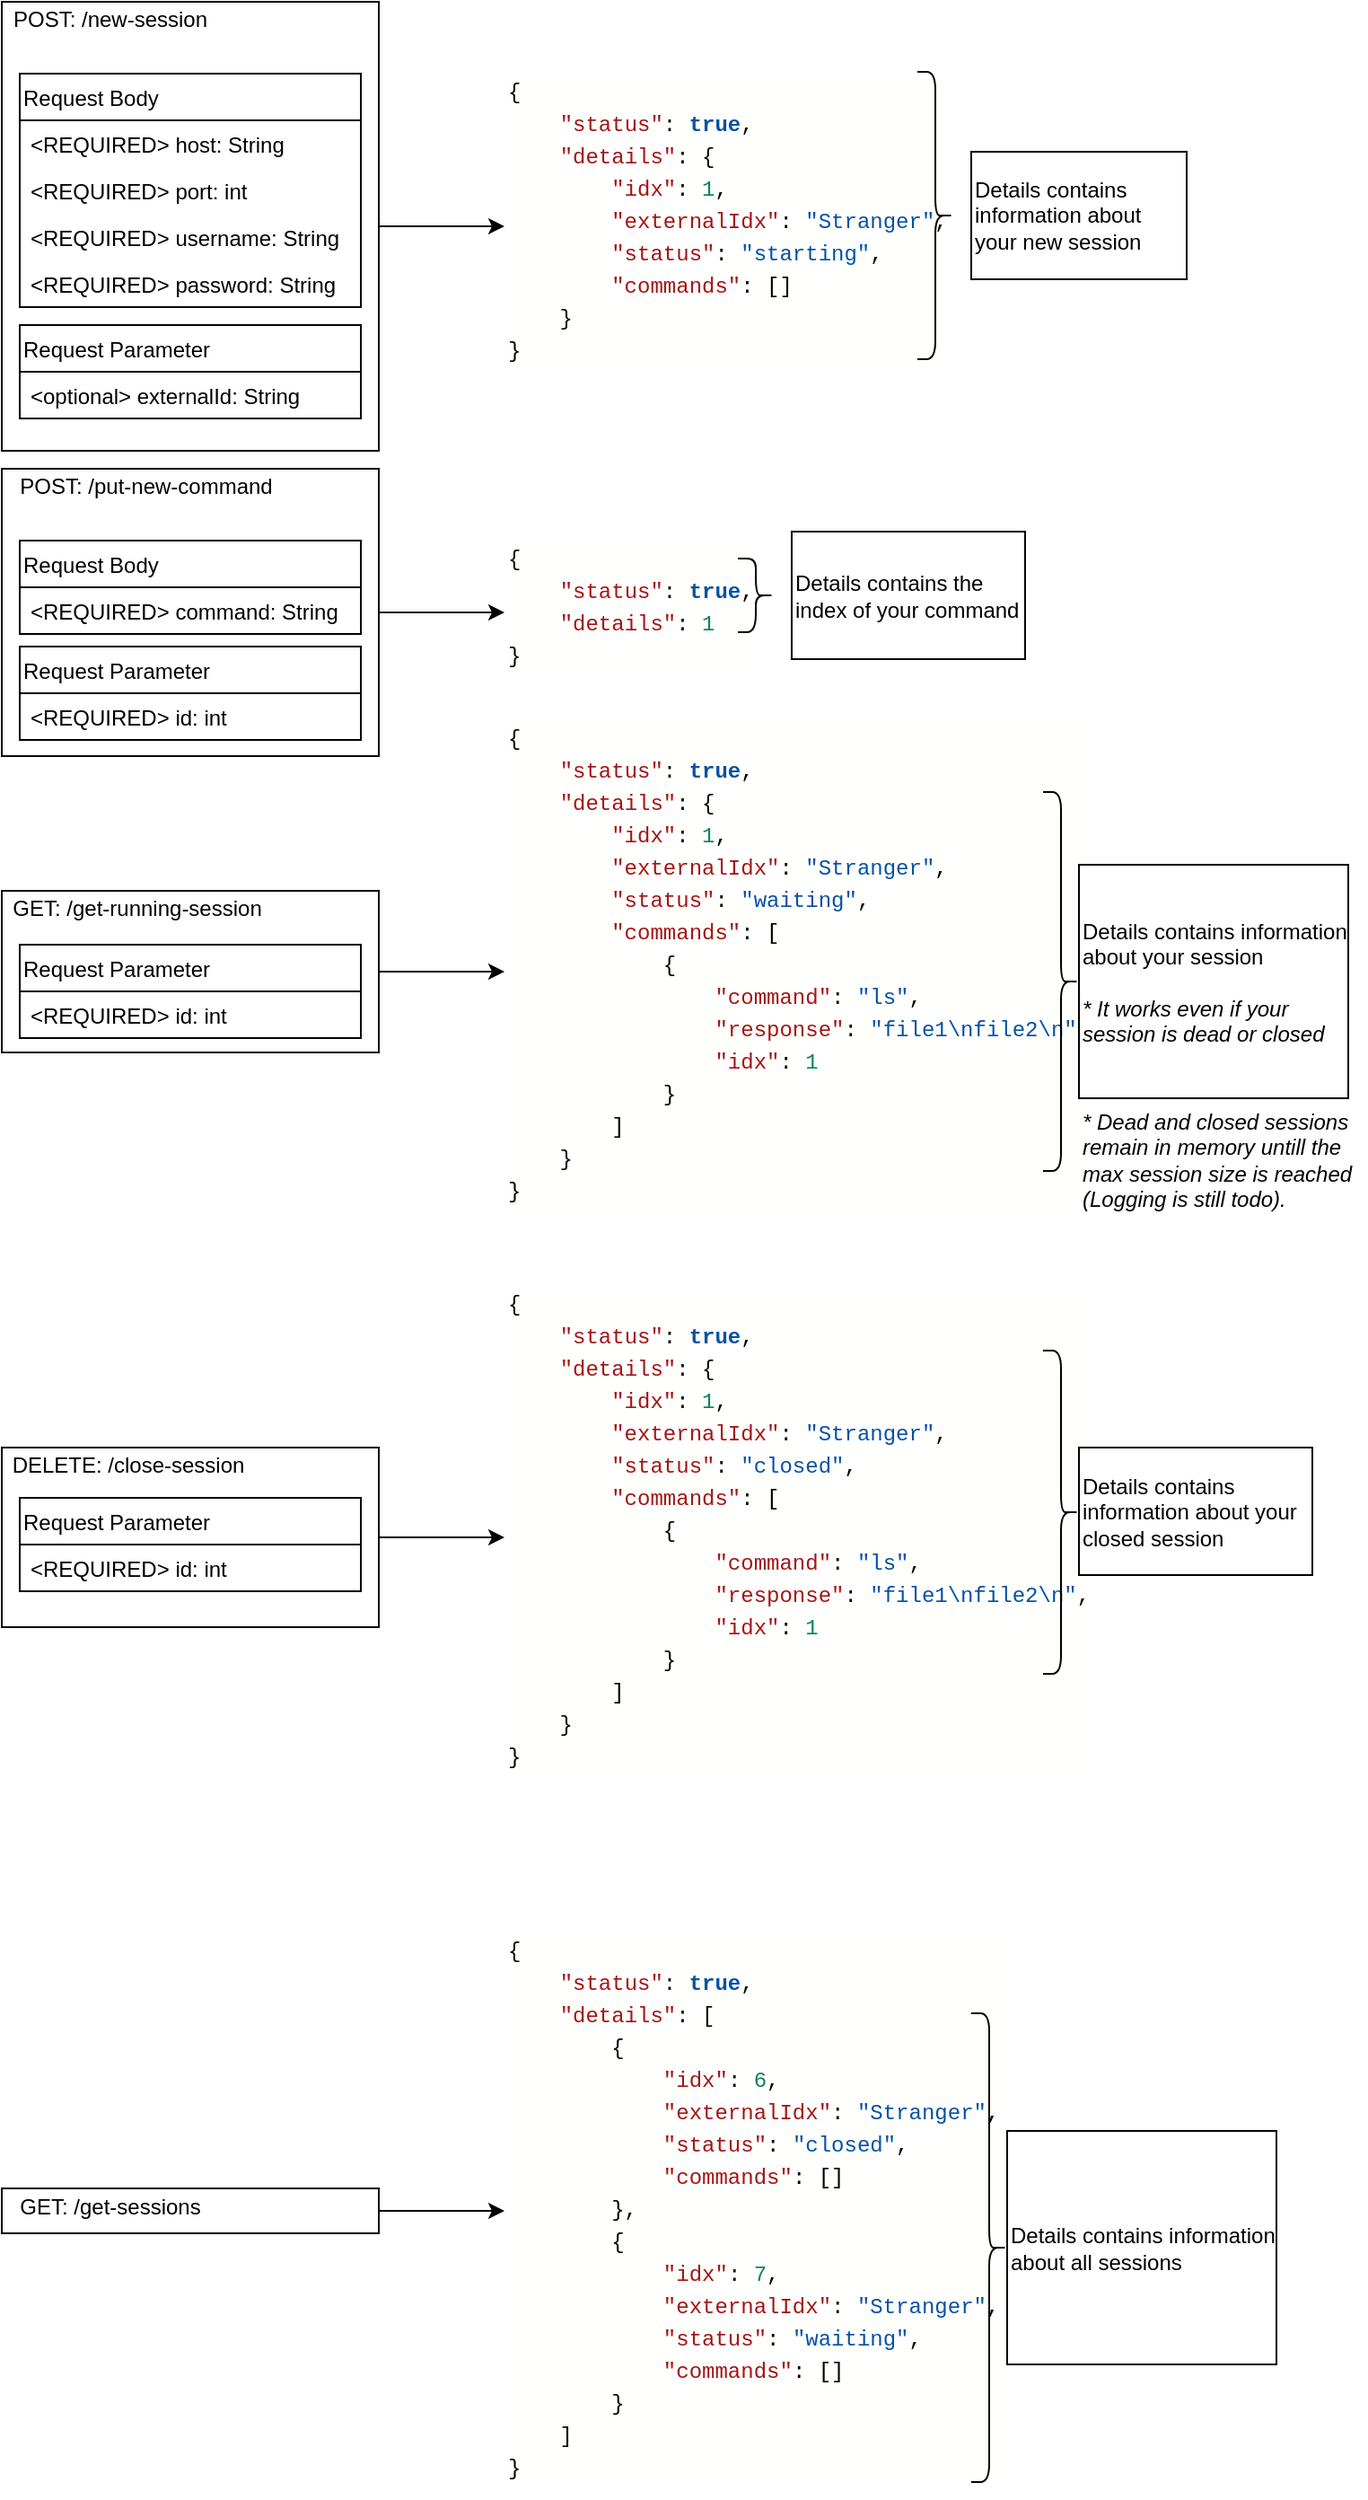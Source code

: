 <mxfile version="14.4.3" type="device"><diagram id="aKvKB8PLsrwRKNGwk4fq" name="Page-1"><mxGraphModel dx="1086" dy="806" grid="1" gridSize="10" guides="1" tooltips="1" connect="1" arrows="1" fold="1" page="1" pageScale="1" pageWidth="850" pageHeight="1100" math="0" shadow="0"><root><mxCell id="0"/><mxCell id="1" parent="0"/><mxCell id="_8ISivtXKuLhHk2dtsfm-51" style="edgeStyle=orthogonalEdgeStyle;rounded=0;orthogonalLoop=1;jettySize=auto;html=1;" edge="1" parent="1" source="_8ISivtXKuLhHk2dtsfm-1" target="_8ISivtXKuLhHk2dtsfm-50"><mxGeometry relative="1" as="geometry"/></mxCell><mxCell id="_8ISivtXKuLhHk2dtsfm-1" value="" style="rounded=0;whiteSpace=wrap;html=1;align=left;" vertex="1" parent="1"><mxGeometry x="80" y="40" width="210" height="250" as="geometry"/></mxCell><mxCell id="_8ISivtXKuLhHk2dtsfm-10" value="&lt;span style=&quot;text-align: left&quot;&gt;POST: /new-session&lt;/span&gt;" style="text;html=1;align=center;verticalAlign=middle;resizable=0;points=[];autosize=1;" vertex="1" parent="1"><mxGeometry x="80" y="40" width="120" height="20" as="geometry"/></mxCell><mxCell id="_8ISivtXKuLhHk2dtsfm-11" value="Request Body" style="swimlane;fontStyle=0;childLayout=stackLayout;horizontal=1;startSize=26;fillColor=none;horizontalStack=0;resizeParent=1;resizeParentMax=0;resizeLast=0;collapsible=1;marginBottom=0;align=left;" vertex="1" parent="1"><mxGeometry x="90" y="80" width="190" height="130" as="geometry"/></mxCell><mxCell id="_8ISivtXKuLhHk2dtsfm-12" value="&lt;REQUIRED&gt; host: String" style="text;strokeColor=none;fillColor=none;align=left;verticalAlign=top;spacingLeft=4;spacingRight=4;overflow=hidden;rotatable=0;points=[[0,0.5],[1,0.5]];portConstraint=eastwest;" vertex="1" parent="_8ISivtXKuLhHk2dtsfm-11"><mxGeometry y="26" width="190" height="26" as="geometry"/></mxCell><mxCell id="_8ISivtXKuLhHk2dtsfm-13" value="&lt;REQUIRED&gt; port: int" style="text;strokeColor=none;fillColor=none;align=left;verticalAlign=top;spacingLeft=4;spacingRight=4;overflow=hidden;rotatable=0;points=[[0,0.5],[1,0.5]];portConstraint=eastwest;" vertex="1" parent="_8ISivtXKuLhHk2dtsfm-11"><mxGeometry y="52" width="190" height="26" as="geometry"/></mxCell><mxCell id="_8ISivtXKuLhHk2dtsfm-14" value="&lt;REQUIRED&gt; username: String" style="text;strokeColor=none;fillColor=none;align=left;verticalAlign=top;spacingLeft=4;spacingRight=4;overflow=hidden;rotatable=0;points=[[0,0.5],[1,0.5]];portConstraint=eastwest;" vertex="1" parent="_8ISivtXKuLhHk2dtsfm-11"><mxGeometry y="78" width="190" height="26" as="geometry"/></mxCell><mxCell id="_8ISivtXKuLhHk2dtsfm-15" value="&lt;REQUIRED&gt; password: String" style="text;strokeColor=none;fillColor=none;align=left;verticalAlign=top;spacingLeft=4;spacingRight=4;overflow=hidden;rotatable=0;points=[[0,0.5],[1,0.5]];portConstraint=eastwest;" vertex="1" parent="_8ISivtXKuLhHk2dtsfm-11"><mxGeometry y="104" width="190" height="26" as="geometry"/></mxCell><mxCell id="_8ISivtXKuLhHk2dtsfm-16" value="Request Parameter" style="swimlane;fontStyle=0;childLayout=stackLayout;horizontal=1;startSize=26;fillColor=none;horizontalStack=0;resizeParent=1;resizeParentMax=0;resizeLast=0;collapsible=1;marginBottom=0;align=left;" vertex="1" parent="1"><mxGeometry x="90" y="220" width="190" height="52" as="geometry"/></mxCell><mxCell id="_8ISivtXKuLhHk2dtsfm-17" value="&lt;optional&gt; externalId: String" style="text;strokeColor=none;fillColor=none;align=left;verticalAlign=top;spacingLeft=4;spacingRight=4;overflow=hidden;rotatable=0;points=[[0,0.5],[1,0.5]];portConstraint=eastwest;" vertex="1" parent="_8ISivtXKuLhHk2dtsfm-16"><mxGeometry y="26" width="190" height="26" as="geometry"/></mxCell><mxCell id="_8ISivtXKuLhHk2dtsfm-55" style="edgeStyle=orthogonalEdgeStyle;rounded=0;orthogonalLoop=1;jettySize=auto;html=1;" edge="1" parent="1" source="_8ISivtXKuLhHk2dtsfm-21" target="_8ISivtXKuLhHk2dtsfm-54"><mxGeometry relative="1" as="geometry"/></mxCell><mxCell id="_8ISivtXKuLhHk2dtsfm-21" value="" style="rounded=0;whiteSpace=wrap;html=1;align=left;" vertex="1" parent="1"><mxGeometry x="80" y="535" width="210" height="90" as="geometry"/></mxCell><mxCell id="_8ISivtXKuLhHk2dtsfm-28" value="Request Parameter" style="swimlane;fontStyle=0;childLayout=stackLayout;horizontal=1;startSize=26;fillColor=none;horizontalStack=0;resizeParent=1;resizeParentMax=0;resizeLast=0;collapsible=1;marginBottom=0;align=left;" vertex="1" parent="1"><mxGeometry x="90" y="565" width="190" height="52" as="geometry"/></mxCell><mxCell id="_8ISivtXKuLhHk2dtsfm-29" value="&lt;REQUIRED&gt; id: int" style="text;strokeColor=none;fillColor=none;align=left;verticalAlign=top;spacingLeft=4;spacingRight=4;overflow=hidden;rotatable=0;points=[[0,0.5],[1,0.5]];portConstraint=eastwest;" vertex="1" parent="_8ISivtXKuLhHk2dtsfm-28"><mxGeometry y="26" width="190" height="26" as="geometry"/></mxCell><mxCell id="_8ISivtXKuLhHk2dtsfm-31" value="&lt;span style=&quot;text-align: left&quot;&gt;GET: /get-running-session&lt;/span&gt;" style="text;html=1;align=center;verticalAlign=middle;resizable=0;points=[];autosize=1;" vertex="1" parent="1"><mxGeometry x="80" y="535" width="150" height="20" as="geometry"/></mxCell><mxCell id="_8ISivtXKuLhHk2dtsfm-53" style="edgeStyle=orthogonalEdgeStyle;rounded=0;orthogonalLoop=1;jettySize=auto;html=1;" edge="1" parent="1" source="_8ISivtXKuLhHk2dtsfm-33" target="_8ISivtXKuLhHk2dtsfm-52"><mxGeometry relative="1" as="geometry"/></mxCell><mxCell id="_8ISivtXKuLhHk2dtsfm-33" value="" style="rounded=0;whiteSpace=wrap;html=1;align=left;" vertex="1" parent="1"><mxGeometry x="80" y="300" width="210" height="160" as="geometry"/></mxCell><mxCell id="_8ISivtXKuLhHk2dtsfm-34" value="&lt;span style=&quot;text-align: left&quot;&gt;POST: /put-new-command&lt;/span&gt;" style="text;html=1;align=center;verticalAlign=middle;resizable=0;points=[];autosize=1;" vertex="1" parent="1"><mxGeometry x="80" y="300" width="160" height="20" as="geometry"/></mxCell><mxCell id="_8ISivtXKuLhHk2dtsfm-35" value="Request Body" style="swimlane;fontStyle=0;childLayout=stackLayout;horizontal=1;startSize=26;fillColor=none;horizontalStack=0;resizeParent=1;resizeParentMax=0;resizeLast=0;collapsible=1;marginBottom=0;align=left;" vertex="1" parent="1"><mxGeometry x="90" y="340" width="190" height="52" as="geometry"/></mxCell><mxCell id="_8ISivtXKuLhHk2dtsfm-36" value="&lt;REQUIRED&gt; command: String" style="text;strokeColor=none;fillColor=none;align=left;verticalAlign=top;spacingLeft=4;spacingRight=4;overflow=hidden;rotatable=0;points=[[0,0.5],[1,0.5]];portConstraint=eastwest;" vertex="1" parent="_8ISivtXKuLhHk2dtsfm-35"><mxGeometry y="26" width="190" height="26" as="geometry"/></mxCell><mxCell id="_8ISivtXKuLhHk2dtsfm-40" value="Request Parameter" style="swimlane;fontStyle=0;childLayout=stackLayout;horizontal=1;startSize=26;fillColor=none;horizontalStack=0;resizeParent=1;resizeParentMax=0;resizeLast=0;collapsible=1;marginBottom=0;align=left;" vertex="1" parent="1"><mxGeometry x="90" y="399" width="190" height="52" as="geometry"/></mxCell><mxCell id="_8ISivtXKuLhHk2dtsfm-41" value="&lt;REQUIRED&gt; id: int" style="text;strokeColor=none;fillColor=none;align=left;verticalAlign=top;spacingLeft=4;spacingRight=4;overflow=hidden;rotatable=0;points=[[0,0.5],[1,0.5]];portConstraint=eastwest;" vertex="1" parent="_8ISivtXKuLhHk2dtsfm-40"><mxGeometry y="26" width="190" height="26" as="geometry"/></mxCell><mxCell id="_8ISivtXKuLhHk2dtsfm-57" style="edgeStyle=orthogonalEdgeStyle;rounded=0;orthogonalLoop=1;jettySize=auto;html=1;" edge="1" parent="1" source="_8ISivtXKuLhHk2dtsfm-42" target="_8ISivtXKuLhHk2dtsfm-56"><mxGeometry relative="1" as="geometry"/></mxCell><mxCell id="_8ISivtXKuLhHk2dtsfm-42" value="" style="rounded=0;whiteSpace=wrap;html=1;align=left;" vertex="1" parent="1"><mxGeometry x="80" y="845" width="210" height="100" as="geometry"/></mxCell><mxCell id="_8ISivtXKuLhHk2dtsfm-43" value="&lt;span style=&quot;text-align: left&quot;&gt;DELETE: /close-session&lt;/span&gt;" style="text;html=1;align=center;verticalAlign=middle;resizable=0;points=[];autosize=1;" vertex="1" parent="1"><mxGeometry x="80" y="845" width="140" height="20" as="geometry"/></mxCell><mxCell id="_8ISivtXKuLhHk2dtsfm-46" value="Request Parameter" style="swimlane;fontStyle=0;childLayout=stackLayout;horizontal=1;startSize=26;fillColor=none;horizontalStack=0;resizeParent=1;resizeParentMax=0;resizeLast=0;collapsible=1;marginBottom=0;align=left;" vertex="1" parent="1"><mxGeometry x="90" y="873" width="190" height="52" as="geometry"/></mxCell><mxCell id="_8ISivtXKuLhHk2dtsfm-47" value="&lt;REQUIRED&gt; id: int" style="text;strokeColor=none;fillColor=none;align=left;verticalAlign=top;spacingLeft=4;spacingRight=4;overflow=hidden;rotatable=0;points=[[0,0.5],[1,0.5]];portConstraint=eastwest;" vertex="1" parent="_8ISivtXKuLhHk2dtsfm-46"><mxGeometry y="26" width="190" height="26" as="geometry"/></mxCell><mxCell id="_8ISivtXKuLhHk2dtsfm-50" value="&lt;div style=&quot;color: rgb(0, 0, 0); background-color: rgb(255, 255, 254); font-family: consolas, &amp;quot;courier new&amp;quot;, monospace; font-weight: normal; font-size: 12px; line-height: 18px;&quot;&gt;&lt;div&gt;&lt;span style=&quot;color: #000000&quot;&gt;{&lt;/span&gt;&lt;/div&gt;&lt;div&gt;&lt;span style=&quot;color: #000000&quot;&gt;&amp;nbsp;&amp;nbsp;&amp;nbsp;&amp;nbsp;&lt;/span&gt;&lt;span style=&quot;color: #a31515&quot;&gt;&quot;status&quot;&lt;/span&gt;&lt;span style=&quot;color: #000000&quot;&gt;:&amp;nbsp;&lt;/span&gt;&lt;span style=&quot;color: #0451a5 ; font-weight: bold&quot;&gt;true&lt;/span&gt;&lt;span style=&quot;color: #000000&quot;&gt;,&lt;/span&gt;&lt;/div&gt;&lt;div&gt;&lt;span style=&quot;color: #000000&quot;&gt;&amp;nbsp;&amp;nbsp;&amp;nbsp;&amp;nbsp;&lt;/span&gt;&lt;span style=&quot;color: #a31515&quot;&gt;&quot;details&quot;&lt;/span&gt;&lt;span style=&quot;color: #000000&quot;&gt;:&amp;nbsp;{&lt;/span&gt;&lt;/div&gt;&lt;div&gt;&lt;span style=&quot;color: #000000&quot;&gt;&amp;nbsp;&amp;nbsp;&amp;nbsp;&amp;nbsp;&amp;nbsp;&amp;nbsp;&amp;nbsp;&amp;nbsp;&lt;/span&gt;&lt;span style=&quot;color: #a31515&quot;&gt;&quot;idx&quot;&lt;/span&gt;&lt;span style=&quot;color: #000000&quot;&gt;:&amp;nbsp;&lt;/span&gt;&lt;span style=&quot;color: #098658&quot;&gt;1&lt;/span&gt;&lt;span style=&quot;color: #000000&quot;&gt;,&lt;/span&gt;&lt;/div&gt;&lt;div&gt;&lt;span style=&quot;color: #000000&quot;&gt;&amp;nbsp;&amp;nbsp;&amp;nbsp;&amp;nbsp;&amp;nbsp;&amp;nbsp;&amp;nbsp;&amp;nbsp;&lt;/span&gt;&lt;span style=&quot;color: #a31515&quot;&gt;&quot;externalIdx&quot;&lt;/span&gt;&lt;span style=&quot;color: #000000&quot;&gt;:&amp;nbsp;&lt;/span&gt;&lt;span style=&quot;color: #0451a5&quot;&gt;&quot;Stranger&quot;&lt;/span&gt;&lt;span style=&quot;color: #000000&quot;&gt;,&lt;/span&gt;&lt;/div&gt;&lt;div&gt;&lt;span style=&quot;color: #000000&quot;&gt;&amp;nbsp;&amp;nbsp;&amp;nbsp;&amp;nbsp;&amp;nbsp;&amp;nbsp;&amp;nbsp;&amp;nbsp;&lt;/span&gt;&lt;span style=&quot;color: #a31515&quot;&gt;&quot;status&quot;&lt;/span&gt;&lt;span style=&quot;color: #000000&quot;&gt;:&amp;nbsp;&lt;/span&gt;&lt;span style=&quot;color: #0451a5&quot;&gt;&quot;starting&quot;&lt;/span&gt;&lt;span style=&quot;color: #000000&quot;&gt;,&lt;/span&gt;&lt;/div&gt;&lt;div&gt;&lt;span style=&quot;color: #000000&quot;&gt;&amp;nbsp;&amp;nbsp;&amp;nbsp;&amp;nbsp;&amp;nbsp;&amp;nbsp;&amp;nbsp;&amp;nbsp;&lt;/span&gt;&lt;span style=&quot;color: #a31515&quot;&gt;&quot;commands&quot;&lt;/span&gt;&lt;span style=&quot;color: #000000&quot;&gt;:&amp;nbsp;[]&lt;/span&gt;&lt;/div&gt;&lt;div&gt;&lt;span style=&quot;color: #000000&quot;&gt;&amp;nbsp;&amp;nbsp;&amp;nbsp;&amp;nbsp;}&lt;/span&gt;&lt;/div&gt;&lt;div&gt;&lt;span style=&quot;color: #000000&quot;&gt;}&lt;/span&gt;&lt;/div&gt;&lt;/div&gt;" style="text;whiteSpace=wrap;html=1;" vertex="1" parent="1"><mxGeometry x="360" y="75" width="250" height="180" as="geometry"/></mxCell><mxCell id="_8ISivtXKuLhHk2dtsfm-52" value="&lt;div style=&quot;color: rgb(0, 0, 0); background-color: rgb(255, 255, 254); font-family: consolas, &amp;quot;courier new&amp;quot;, monospace; font-weight: normal; font-size: 12px; line-height: 18px;&quot;&gt;&lt;div&gt;&lt;span style=&quot;color: #000000&quot;&gt;{&lt;/span&gt;&lt;/div&gt;&lt;div&gt;&lt;span style=&quot;color: #000000&quot;&gt;&amp;nbsp;&amp;nbsp;&amp;nbsp;&amp;nbsp;&lt;/span&gt;&lt;span style=&quot;color: #a31515&quot;&gt;&quot;status&quot;&lt;/span&gt;&lt;span style=&quot;color: #000000&quot;&gt;:&amp;nbsp;&lt;/span&gt;&lt;span style=&quot;color: #0451a5 ; font-weight: bold&quot;&gt;true&lt;/span&gt;&lt;span style=&quot;color: #000000&quot;&gt;,&lt;/span&gt;&lt;/div&gt;&lt;div&gt;&lt;span style=&quot;color: #000000&quot;&gt;&amp;nbsp;&amp;nbsp;&amp;nbsp;&amp;nbsp;&lt;/span&gt;&lt;span style=&quot;color: #a31515&quot;&gt;&quot;details&quot;&lt;/span&gt;&lt;span style=&quot;color: #000000&quot;&gt;:&amp;nbsp;&lt;/span&gt;&lt;span style=&quot;color: #098658&quot;&gt;1&lt;/span&gt;&lt;/div&gt;&lt;div&gt;&lt;span style=&quot;color: #000000&quot;&gt;}&lt;/span&gt;&lt;/div&gt;&lt;/div&gt;" style="text;whiteSpace=wrap;html=1;" vertex="1" parent="1"><mxGeometry x="360" y="335" width="150" height="90" as="geometry"/></mxCell><mxCell id="_8ISivtXKuLhHk2dtsfm-54" value="&lt;div style=&quot;color: rgb(0, 0, 0); background-color: rgb(255, 255, 254); font-family: consolas, &amp;quot;courier new&amp;quot;, monospace; font-weight: normal; font-size: 12px; line-height: 18px;&quot;&gt;&lt;div&gt;&lt;span style=&quot;color: #000000&quot;&gt;{&lt;/span&gt;&lt;/div&gt;&lt;div&gt;&lt;span style=&quot;color: #000000&quot;&gt;&amp;nbsp;&amp;nbsp;&amp;nbsp;&amp;nbsp;&lt;/span&gt;&lt;span style=&quot;color: #a31515&quot;&gt;&quot;status&quot;&lt;/span&gt;&lt;span style=&quot;color: #000000&quot;&gt;:&amp;nbsp;&lt;/span&gt;&lt;span style=&quot;color: #0451a5 ; font-weight: bold&quot;&gt;true&lt;/span&gt;&lt;span style=&quot;color: #000000&quot;&gt;,&lt;/span&gt;&lt;/div&gt;&lt;div&gt;&lt;span style=&quot;color: #000000&quot;&gt;&amp;nbsp;&amp;nbsp;&amp;nbsp;&amp;nbsp;&lt;/span&gt;&lt;span style=&quot;color: #a31515&quot;&gt;&quot;details&quot;&lt;/span&gt;&lt;span style=&quot;color: #000000&quot;&gt;:&amp;nbsp;{&lt;/span&gt;&lt;/div&gt;&lt;div&gt;&lt;span style=&quot;color: #000000&quot;&gt;&amp;nbsp;&amp;nbsp;&amp;nbsp;&amp;nbsp;&amp;nbsp;&amp;nbsp;&amp;nbsp;&amp;nbsp;&lt;/span&gt;&lt;span style=&quot;color: #a31515&quot;&gt;&quot;idx&quot;&lt;/span&gt;&lt;span style=&quot;color: #000000&quot;&gt;:&amp;nbsp;&lt;/span&gt;&lt;span style=&quot;color: #098658&quot;&gt;1&lt;/span&gt;&lt;span style=&quot;color: #000000&quot;&gt;,&lt;/span&gt;&lt;/div&gt;&lt;div&gt;&lt;span style=&quot;color: #000000&quot;&gt;&amp;nbsp;&amp;nbsp;&amp;nbsp;&amp;nbsp;&amp;nbsp;&amp;nbsp;&amp;nbsp;&amp;nbsp;&lt;/span&gt;&lt;span style=&quot;color: #a31515&quot;&gt;&quot;externalIdx&quot;&lt;/span&gt;&lt;span style=&quot;color: #000000&quot;&gt;:&amp;nbsp;&lt;/span&gt;&lt;span style=&quot;color: #0451a5&quot;&gt;&quot;Stranger&quot;&lt;/span&gt;&lt;span style=&quot;color: #000000&quot;&gt;,&lt;/span&gt;&lt;/div&gt;&lt;div&gt;&lt;span style=&quot;color: #000000&quot;&gt;&amp;nbsp;&amp;nbsp;&amp;nbsp;&amp;nbsp;&amp;nbsp;&amp;nbsp;&amp;nbsp;&amp;nbsp;&lt;/span&gt;&lt;span style=&quot;color: #a31515&quot;&gt;&quot;status&quot;&lt;/span&gt;&lt;span style=&quot;color: #000000&quot;&gt;:&amp;nbsp;&lt;/span&gt;&lt;span style=&quot;color: #0451a5&quot;&gt;&quot;waiting&quot;&lt;/span&gt;&lt;span style=&quot;color: #000000&quot;&gt;,&lt;/span&gt;&lt;/div&gt;&lt;div&gt;&lt;span style=&quot;color: #000000&quot;&gt;&amp;nbsp;&amp;nbsp;&amp;nbsp;&amp;nbsp;&amp;nbsp;&amp;nbsp;&amp;nbsp;&amp;nbsp;&lt;/span&gt;&lt;span style=&quot;color: #a31515&quot;&gt;&quot;commands&quot;&lt;/span&gt;&lt;span style=&quot;color: #000000&quot;&gt;:&amp;nbsp;[&lt;/span&gt;&lt;/div&gt;&lt;div&gt;&lt;span style=&quot;color: #000000&quot;&gt;&amp;nbsp;&amp;nbsp;&amp;nbsp;&amp;nbsp;&amp;nbsp;&amp;nbsp;&amp;nbsp;&amp;nbsp;&amp;nbsp;&amp;nbsp;&amp;nbsp;&amp;nbsp;{&lt;/span&gt;&lt;/div&gt;&lt;div&gt;&lt;span style=&quot;color: #000000&quot;&gt;&amp;nbsp;&amp;nbsp;&amp;nbsp;&amp;nbsp;&amp;nbsp;&amp;nbsp;&amp;nbsp;&amp;nbsp;&amp;nbsp;&amp;nbsp;&amp;nbsp;&amp;nbsp;&amp;nbsp;&amp;nbsp;&amp;nbsp;&amp;nbsp;&lt;/span&gt;&lt;span style=&quot;color: #a31515&quot;&gt;&quot;command&quot;&lt;/span&gt;&lt;span style=&quot;color: #000000&quot;&gt;:&amp;nbsp;&lt;/span&gt;&lt;span style=&quot;color: #0451a5&quot;&gt;&quot;ls&quot;&lt;/span&gt;&lt;span style=&quot;color: #000000&quot;&gt;,&lt;/span&gt;&lt;/div&gt;&lt;div&gt;&lt;span style=&quot;color: #000000&quot;&gt;&amp;nbsp;&amp;nbsp;&amp;nbsp;&amp;nbsp;&amp;nbsp;&amp;nbsp;&amp;nbsp;&amp;nbsp;&amp;nbsp;&amp;nbsp;&amp;nbsp;&amp;nbsp;&amp;nbsp;&amp;nbsp;&amp;nbsp;&amp;nbsp;&lt;/span&gt;&lt;span style=&quot;color: #a31515&quot;&gt;&quot;response&quot;&lt;/span&gt;&lt;span style=&quot;color: #000000&quot;&gt;:&amp;nbsp;&lt;/span&gt;&lt;span style=&quot;color: #0451a5&quot;&gt;&quot;file1\nfile2\n&quot;&lt;/span&gt;&lt;span style=&quot;color: #000000&quot;&gt;,&lt;/span&gt;&lt;/div&gt;&lt;div&gt;&lt;span style=&quot;color: #000000&quot;&gt;&amp;nbsp;&amp;nbsp;&amp;nbsp;&amp;nbsp;&amp;nbsp;&amp;nbsp;&amp;nbsp;&amp;nbsp;&amp;nbsp;&amp;nbsp;&amp;nbsp;&amp;nbsp;&amp;nbsp;&amp;nbsp;&amp;nbsp;&amp;nbsp;&lt;/span&gt;&lt;span style=&quot;color: #a31515&quot;&gt;&quot;idx&quot;&lt;/span&gt;&lt;span style=&quot;color: #000000&quot;&gt;:&amp;nbsp;&lt;/span&gt;&lt;span style=&quot;color: #098658&quot;&gt;1&lt;/span&gt;&lt;/div&gt;&lt;div&gt;&lt;span style=&quot;color: #000000&quot;&gt;&amp;nbsp;&amp;nbsp;&amp;nbsp;&amp;nbsp;&amp;nbsp;&amp;nbsp;&amp;nbsp;&amp;nbsp;&amp;nbsp;&amp;nbsp;&amp;nbsp;&amp;nbsp;}&lt;/span&gt;&lt;/div&gt;&lt;div&gt;&lt;span style=&quot;color: #000000&quot;&gt;&amp;nbsp;&amp;nbsp;&amp;nbsp;&amp;nbsp;&amp;nbsp;&amp;nbsp;&amp;nbsp;&amp;nbsp;]&lt;/span&gt;&lt;/div&gt;&lt;div&gt;&lt;span style=&quot;color: #000000&quot;&gt;&amp;nbsp;&amp;nbsp;&amp;nbsp;&amp;nbsp;}&lt;/span&gt;&lt;/div&gt;&lt;div&gt;&lt;span style=&quot;color: #000000&quot;&gt;}&lt;/span&gt;&lt;/div&gt;&lt;/div&gt;" style="text;whiteSpace=wrap;html=1;" vertex="1" parent="1"><mxGeometry x="360" y="435" width="320" height="290" as="geometry"/></mxCell><mxCell id="_8ISivtXKuLhHk2dtsfm-56" value="&lt;div style=&quot;color: rgb(0, 0, 0); background-color: rgb(255, 255, 254); font-family: consolas, &amp;quot;courier new&amp;quot;, monospace; font-weight: normal; font-size: 12px; line-height: 18px;&quot;&gt;&lt;div&gt;&lt;span style=&quot;color: #000000&quot;&gt;{&lt;/span&gt;&lt;/div&gt;&lt;div&gt;&lt;span style=&quot;color: #000000&quot;&gt;&amp;nbsp;&amp;nbsp;&amp;nbsp;&amp;nbsp;&lt;/span&gt;&lt;span style=&quot;color: #a31515&quot;&gt;&quot;status&quot;&lt;/span&gt;&lt;span style=&quot;color: #000000&quot;&gt;:&amp;nbsp;&lt;/span&gt;&lt;span style=&quot;color: #0451a5 ; font-weight: bold&quot;&gt;true&lt;/span&gt;&lt;span style=&quot;color: #000000&quot;&gt;,&lt;/span&gt;&lt;/div&gt;&lt;div&gt;&lt;span style=&quot;color: #000000&quot;&gt;&amp;nbsp;&amp;nbsp;&amp;nbsp;&amp;nbsp;&lt;/span&gt;&lt;span style=&quot;color: #a31515&quot;&gt;&quot;details&quot;&lt;/span&gt;&lt;span style=&quot;color: #000000&quot;&gt;:&amp;nbsp;{&lt;/span&gt;&lt;/div&gt;&lt;div&gt;&lt;span style=&quot;color: #000000&quot;&gt;&amp;nbsp;&amp;nbsp;&amp;nbsp;&amp;nbsp;&amp;nbsp;&amp;nbsp;&amp;nbsp;&amp;nbsp;&lt;/span&gt;&lt;span style=&quot;color: #a31515&quot;&gt;&quot;idx&quot;&lt;/span&gt;&lt;span style=&quot;color: #000000&quot;&gt;:&amp;nbsp;&lt;/span&gt;&lt;span style=&quot;color: #098658&quot;&gt;1&lt;/span&gt;&lt;span style=&quot;color: #000000&quot;&gt;,&lt;/span&gt;&lt;/div&gt;&lt;div&gt;&lt;span style=&quot;color: #000000&quot;&gt;&amp;nbsp;&amp;nbsp;&amp;nbsp;&amp;nbsp;&amp;nbsp;&amp;nbsp;&amp;nbsp;&amp;nbsp;&lt;/span&gt;&lt;span style=&quot;color: #a31515&quot;&gt;&quot;externalIdx&quot;&lt;/span&gt;&lt;span style=&quot;color: #000000&quot;&gt;:&amp;nbsp;&lt;/span&gt;&lt;span style=&quot;color: #0451a5&quot;&gt;&quot;Stranger&quot;&lt;/span&gt;&lt;span style=&quot;color: #000000&quot;&gt;,&lt;/span&gt;&lt;/div&gt;&lt;div&gt;&lt;span style=&quot;color: #000000&quot;&gt;&amp;nbsp;&amp;nbsp;&amp;nbsp;&amp;nbsp;&amp;nbsp;&amp;nbsp;&amp;nbsp;&amp;nbsp;&lt;/span&gt;&lt;span style=&quot;color: #a31515&quot;&gt;&quot;status&quot;&lt;/span&gt;&lt;span style=&quot;color: #000000&quot;&gt;:&amp;nbsp;&lt;/span&gt;&lt;span style=&quot;color: #0451a5&quot;&gt;&quot;closed&quot;&lt;/span&gt;&lt;span style=&quot;color: #000000&quot;&gt;,&lt;/span&gt;&lt;/div&gt;&lt;div&gt;&lt;span style=&quot;color: #000000&quot;&gt;&amp;nbsp;&amp;nbsp;&amp;nbsp;&amp;nbsp;&amp;nbsp;&amp;nbsp;&amp;nbsp;&amp;nbsp;&lt;/span&gt;&lt;span style=&quot;color: #a31515&quot;&gt;&quot;commands&quot;&lt;/span&gt;&lt;span style=&quot;color: #000000&quot;&gt;:&amp;nbsp;[&lt;/span&gt;&lt;/div&gt;&lt;div&gt;&lt;span style=&quot;color: #000000&quot;&gt;&amp;nbsp;&amp;nbsp;&amp;nbsp;&amp;nbsp;&amp;nbsp;&amp;nbsp;&amp;nbsp;&amp;nbsp;&amp;nbsp;&amp;nbsp;&amp;nbsp;&amp;nbsp;{&lt;/span&gt;&lt;/div&gt;&lt;div&gt;&lt;span style=&quot;color: #000000&quot;&gt;&amp;nbsp;&amp;nbsp;&amp;nbsp;&amp;nbsp;&amp;nbsp;&amp;nbsp;&amp;nbsp;&amp;nbsp;&amp;nbsp;&amp;nbsp;&amp;nbsp;&amp;nbsp;&amp;nbsp;&amp;nbsp;&amp;nbsp;&amp;nbsp;&lt;/span&gt;&lt;span style=&quot;color: #a31515&quot;&gt;&quot;command&quot;&lt;/span&gt;&lt;span style=&quot;color: #000000&quot;&gt;:&amp;nbsp;&lt;/span&gt;&lt;span style=&quot;color: #0451a5&quot;&gt;&quot;ls&quot;&lt;/span&gt;&lt;span style=&quot;color: #000000&quot;&gt;,&lt;/span&gt;&lt;/div&gt;&lt;div&gt;&lt;span style=&quot;color: #000000&quot;&gt;&amp;nbsp;&amp;nbsp;&amp;nbsp;&amp;nbsp;&amp;nbsp;&amp;nbsp;&amp;nbsp;&amp;nbsp;&amp;nbsp;&amp;nbsp;&amp;nbsp;&amp;nbsp;&amp;nbsp;&amp;nbsp;&amp;nbsp;&amp;nbsp;&lt;/span&gt;&lt;span style=&quot;color: #a31515&quot;&gt;&quot;response&quot;&lt;/span&gt;&lt;span style=&quot;color: #000000&quot;&gt;:&amp;nbsp;&lt;/span&gt;&lt;span style=&quot;color: #0451a5&quot;&gt;&quot;file1\nfile2\n&quot;&lt;/span&gt;&lt;span style=&quot;color: #000000&quot;&gt;,&lt;/span&gt;&lt;/div&gt;&lt;div&gt;&lt;span style=&quot;color: #000000&quot;&gt;&amp;nbsp;&amp;nbsp;&amp;nbsp;&amp;nbsp;&amp;nbsp;&amp;nbsp;&amp;nbsp;&amp;nbsp;&amp;nbsp;&amp;nbsp;&amp;nbsp;&amp;nbsp;&amp;nbsp;&amp;nbsp;&amp;nbsp;&amp;nbsp;&lt;/span&gt;&lt;span style=&quot;color: #a31515&quot;&gt;&quot;idx&quot;&lt;/span&gt;&lt;span style=&quot;color: #000000&quot;&gt;:&amp;nbsp;&lt;/span&gt;&lt;span style=&quot;color: #098658&quot;&gt;1&lt;/span&gt;&lt;/div&gt;&lt;div&gt;&lt;span style=&quot;color: #000000&quot;&gt;&amp;nbsp;&amp;nbsp;&amp;nbsp;&amp;nbsp;&amp;nbsp;&amp;nbsp;&amp;nbsp;&amp;nbsp;&amp;nbsp;&amp;nbsp;&amp;nbsp;&amp;nbsp;}&lt;/span&gt;&lt;/div&gt;&lt;div&gt;&lt;span style=&quot;color: #000000&quot;&gt;&amp;nbsp;&amp;nbsp;&amp;nbsp;&amp;nbsp;&amp;nbsp;&amp;nbsp;&amp;nbsp;&amp;nbsp;]&lt;/span&gt;&lt;/div&gt;&lt;div&gt;&lt;span style=&quot;color: #000000&quot;&gt;&amp;nbsp;&amp;nbsp;&amp;nbsp;&amp;nbsp;}&lt;/span&gt;&lt;/div&gt;&lt;div&gt;&lt;span style=&quot;color: #000000&quot;&gt;}&lt;/span&gt;&lt;/div&gt;&lt;/div&gt;" style="text;whiteSpace=wrap;html=1;" vertex="1" parent="1"><mxGeometry x="360" y="750" width="320" height="290" as="geometry"/></mxCell><mxCell id="_8ISivtXKuLhHk2dtsfm-58" value="" style="shape=curlyBracket;whiteSpace=wrap;html=1;rounded=1;align=left;rotation=-180;" vertex="1" parent="1"><mxGeometry x="590" y="79" width="20" height="160" as="geometry"/></mxCell><mxCell id="_8ISivtXKuLhHk2dtsfm-59" value="" style="shape=curlyBracket;whiteSpace=wrap;html=1;rounded=1;align=left;rotation=-180;" vertex="1" parent="1"><mxGeometry x="490" y="350" width="20" height="41" as="geometry"/></mxCell><mxCell id="_8ISivtXKuLhHk2dtsfm-60" value="Details contains information about your new session&amp;nbsp;" style="rounded=0;whiteSpace=wrap;html=1;align=left;" vertex="1" parent="1"><mxGeometry x="620" y="123.5" width="120" height="71" as="geometry"/></mxCell><mxCell id="_8ISivtXKuLhHk2dtsfm-61" value="Details contains the index of your command" style="rounded=0;whiteSpace=wrap;html=1;align=left;" vertex="1" parent="1"><mxGeometry x="520" y="335" width="130" height="71" as="geometry"/></mxCell><mxCell id="_8ISivtXKuLhHk2dtsfm-62" value="Details contains information about your session&lt;br&gt;&lt;br&gt;&lt;i&gt;* It works even if your session is dead or closed&lt;/i&gt;" style="rounded=0;whiteSpace=wrap;html=1;align=left;" vertex="1" parent="1"><mxGeometry x="680" y="520.5" width="150" height="130" as="geometry"/></mxCell><mxCell id="_8ISivtXKuLhHk2dtsfm-63" value="" style="shape=curlyBracket;whiteSpace=wrap;html=1;rounded=1;align=left;rotation=-180;" vertex="1" parent="1"><mxGeometry x="660" y="480" width="20" height="211" as="geometry"/></mxCell><mxCell id="_8ISivtXKuLhHk2dtsfm-64" value="Details contains information about your closed session" style="rounded=0;whiteSpace=wrap;html=1;align=left;" vertex="1" parent="1"><mxGeometry x="680" y="845" width="130" height="71" as="geometry"/></mxCell><mxCell id="_8ISivtXKuLhHk2dtsfm-65" value="" style="shape=curlyBracket;whiteSpace=wrap;html=1;rounded=1;align=left;rotation=-180;" vertex="1" parent="1"><mxGeometry x="660" y="791" width="20" height="180" as="geometry"/></mxCell><mxCell id="_8ISivtXKuLhHk2dtsfm-67" value="&lt;i&gt;* Dead and closed sessions remain in memory untill the max session size is reached (Logging is still todo).&lt;/i&gt;" style="text;html=1;strokeColor=none;fillColor=none;align=left;verticalAlign=middle;whiteSpace=wrap;rounded=0;fontStyle=0" vertex="1" parent="1"><mxGeometry x="680" y="650.5" width="160" height="69.5" as="geometry"/></mxCell><mxCell id="_8ISivtXKuLhHk2dtsfm-68" value="&lt;div style=&quot;color: rgb(0 , 0 , 0) ; background-color: rgb(255 , 255 , 254) ; font-family: &amp;#34;consolas&amp;#34; , &amp;#34;courier new&amp;#34; , monospace ; font-weight: normal ; font-size: 12px ; line-height: 18px&quot;&gt;&lt;div&gt;&lt;span style=&quot;color: #000000&quot;&gt;{&lt;/span&gt;&lt;/div&gt;&lt;div&gt;&lt;span style=&quot;color: #000000&quot;&gt;&amp;nbsp;&amp;nbsp;&amp;nbsp;&amp;nbsp;&lt;/span&gt;&lt;span style=&quot;color: #a31515&quot;&gt;&quot;status&quot;&lt;/span&gt;&lt;span style=&quot;color: #000000&quot;&gt;:&amp;nbsp;&lt;/span&gt;&lt;span style=&quot;color: #0451a5 ; font-weight: bold&quot;&gt;true&lt;/span&gt;&lt;span style=&quot;color: #000000&quot;&gt;,&lt;/span&gt;&lt;/div&gt;&lt;div&gt;&lt;span style=&quot;color: #000000&quot;&gt;&amp;nbsp;&amp;nbsp;&amp;nbsp;&amp;nbsp;&lt;/span&gt;&lt;span style=&quot;color: #a31515&quot;&gt;&quot;details&quot;&lt;/span&gt;&lt;span style=&quot;color: #000000&quot;&gt;:&amp;nbsp;[&lt;/span&gt;&lt;/div&gt;&lt;div&gt;&amp;nbsp; &amp;nbsp; &amp;nbsp; &amp;nbsp; {&lt;br&gt;&lt;/div&gt;&lt;div&gt;&lt;span style=&quot;color: #000000&quot;&gt;&amp;nbsp;&amp;nbsp;&amp;nbsp;&amp;nbsp;&amp;nbsp;&amp;nbsp;&amp;nbsp;&amp;nbsp;&amp;nbsp;&amp;nbsp;&amp;nbsp;&amp;nbsp;&lt;/span&gt;&lt;span style=&quot;color: #a31515&quot;&gt;&quot;idx&quot;&lt;/span&gt;&lt;span style=&quot;color: #000000&quot;&gt;:&amp;nbsp;&lt;/span&gt;&lt;span style=&quot;color: #098658&quot;&gt;6&lt;/span&gt;&lt;span style=&quot;color: #000000&quot;&gt;,&lt;/span&gt;&lt;/div&gt;&lt;div&gt;&lt;span style=&quot;color: #000000&quot;&gt;&amp;nbsp;&amp;nbsp;&amp;nbsp;&amp;nbsp;&amp;nbsp;&amp;nbsp;&amp;nbsp;&amp;nbsp;&amp;nbsp;&amp;nbsp;&amp;nbsp;&amp;nbsp;&lt;/span&gt;&lt;span style=&quot;color: #a31515&quot;&gt;&quot;externalIdx&quot;&lt;/span&gt;&lt;span style=&quot;color: #000000&quot;&gt;:&amp;nbsp;&lt;/span&gt;&lt;span style=&quot;color: #0451a5&quot;&gt;&quot;Stranger&quot;&lt;/span&gt;&lt;span style=&quot;color: #000000&quot;&gt;,&lt;/span&gt;&lt;/div&gt;&lt;div&gt;&lt;span style=&quot;color: #000000&quot;&gt;&amp;nbsp;&amp;nbsp;&amp;nbsp;&amp;nbsp;&amp;nbsp;&amp;nbsp;&amp;nbsp;&amp;nbsp;&amp;nbsp;&amp;nbsp;&amp;nbsp;&amp;nbsp;&lt;/span&gt;&lt;span style=&quot;color: #a31515&quot;&gt;&quot;status&quot;&lt;/span&gt;&lt;span style=&quot;color: #000000&quot;&gt;:&amp;nbsp;&lt;/span&gt;&lt;span style=&quot;color: #0451a5&quot;&gt;&quot;closed&quot;&lt;/span&gt;&lt;span style=&quot;color: #000000&quot;&gt;,&lt;/span&gt;&lt;/div&gt;&lt;div&gt;&lt;span style=&quot;color: #000000&quot;&gt;&amp;nbsp;&amp;nbsp;&amp;nbsp;&amp;nbsp;&amp;nbsp;&amp;nbsp;&amp;nbsp;&amp;nbsp;&amp;nbsp;&amp;nbsp;&amp;nbsp;&amp;nbsp;&lt;/span&gt;&lt;span style=&quot;color: #a31515&quot;&gt;&quot;commands&quot;&lt;/span&gt;&lt;span style=&quot;color: #000000&quot;&gt;:&amp;nbsp;[]&lt;/span&gt;&lt;/div&gt;&lt;div&gt;&lt;span style=&quot;color: #000000&quot;&gt;&amp;nbsp;&amp;nbsp;&amp;nbsp;&amp;nbsp;&amp;nbsp;&amp;nbsp;&amp;nbsp;&amp;nbsp;},&lt;/span&gt;&lt;/div&gt;&lt;div&gt;&lt;span style=&quot;color: #000000&quot;&gt;&amp;nbsp;&amp;nbsp;&amp;nbsp;&amp;nbsp;&amp;nbsp;&amp;nbsp;&amp;nbsp;&amp;nbsp;{&lt;/span&gt;&lt;/div&gt;&lt;div&gt;&lt;span style=&quot;color: #000000&quot;&gt;&amp;nbsp;&amp;nbsp;&amp;nbsp;&amp;nbsp;&amp;nbsp;&amp;nbsp;&amp;nbsp;&amp;nbsp;&amp;nbsp;&amp;nbsp;&amp;nbsp;&amp;nbsp;&lt;/span&gt;&lt;span style=&quot;color: #a31515&quot;&gt;&quot;idx&quot;&lt;/span&gt;&lt;span style=&quot;color: #000000&quot;&gt;:&amp;nbsp;&lt;/span&gt;&lt;span style=&quot;color: #098658&quot;&gt;7&lt;/span&gt;&lt;span style=&quot;color: #000000&quot;&gt;,&lt;/span&gt;&lt;/div&gt;&lt;div&gt;&lt;span style=&quot;color: #000000&quot;&gt;&amp;nbsp;&amp;nbsp;&amp;nbsp;&amp;nbsp;&amp;nbsp;&amp;nbsp;&amp;nbsp;&amp;nbsp;&amp;nbsp;&amp;nbsp;&amp;nbsp;&amp;nbsp;&lt;/span&gt;&lt;span style=&quot;color: #a31515&quot;&gt;&quot;externalIdx&quot;&lt;/span&gt;&lt;span style=&quot;color: #000000&quot;&gt;:&amp;nbsp;&lt;/span&gt;&lt;span style=&quot;color: #0451a5&quot;&gt;&quot;Stranger&quot;&lt;/span&gt;&lt;span style=&quot;color: #000000&quot;&gt;,&lt;/span&gt;&lt;/div&gt;&lt;div&gt;&lt;span style=&quot;color: #000000&quot;&gt;&amp;nbsp;&amp;nbsp;&amp;nbsp;&amp;nbsp;&amp;nbsp;&amp;nbsp;&amp;nbsp;&amp;nbsp;&amp;nbsp;&amp;nbsp;&amp;nbsp;&amp;nbsp;&lt;/span&gt;&lt;span style=&quot;color: #a31515&quot;&gt;&quot;status&quot;&lt;/span&gt;&lt;span style=&quot;color: #000000&quot;&gt;:&amp;nbsp;&lt;/span&gt;&lt;span style=&quot;color: #0451a5&quot;&gt;&quot;waiting&quot;&lt;/span&gt;&lt;span style=&quot;color: #000000&quot;&gt;,&lt;/span&gt;&lt;/div&gt;&lt;div&gt;&lt;span style=&quot;color: #000000&quot;&gt;&amp;nbsp;&amp;nbsp;&amp;nbsp;&amp;nbsp;&amp;nbsp;&amp;nbsp;&amp;nbsp;&amp;nbsp;&amp;nbsp;&amp;nbsp;&amp;nbsp;&amp;nbsp;&lt;/span&gt;&lt;span style=&quot;color: #a31515&quot;&gt;&quot;commands&quot;&lt;/span&gt;&lt;span style=&quot;color: #000000&quot;&gt;:&amp;nbsp;[]&lt;/span&gt;&lt;/div&gt;&lt;div&gt;&lt;span style=&quot;color: #000000&quot;&gt;&amp;nbsp;&amp;nbsp;&amp;nbsp;&amp;nbsp;&amp;nbsp;&amp;nbsp;&amp;nbsp;&amp;nbsp;}&lt;/span&gt;&lt;/div&gt;&lt;div&gt;&lt;span style=&quot;color: #000000&quot;&gt;&amp;nbsp;&amp;nbsp;&amp;nbsp;&amp;nbsp;]&lt;/span&gt;&lt;/div&gt;&lt;div&gt;&lt;span style=&quot;color: #000000&quot;&gt;}&lt;/span&gt;&lt;/div&gt;&lt;/div&gt;" style="text;whiteSpace=wrap;html=1;" vertex="1" parent="1"><mxGeometry x="360" y="1110" width="280" height="320" as="geometry"/></mxCell><mxCell id="_8ISivtXKuLhHk2dtsfm-73" style="edgeStyle=orthogonalEdgeStyle;rounded=0;orthogonalLoop=1;jettySize=auto;html=1;" edge="1" parent="1" source="_8ISivtXKuLhHk2dtsfm-69" target="_8ISivtXKuLhHk2dtsfm-68"><mxGeometry relative="1" as="geometry"/></mxCell><mxCell id="_8ISivtXKuLhHk2dtsfm-69" value="" style="rounded=0;whiteSpace=wrap;html=1;align=left;" vertex="1" parent="1"><mxGeometry x="80" y="1257.5" width="210" height="25" as="geometry"/></mxCell><mxCell id="_8ISivtXKuLhHk2dtsfm-72" value="&lt;span style=&quot;text-align: left&quot;&gt;GET: /get-sessions&lt;/span&gt;" style="text;html=1;align=center;verticalAlign=middle;resizable=0;points=[];autosize=1;" vertex="1" parent="1"><mxGeometry x="80" y="1257.5" width="120" height="20" as="geometry"/></mxCell><mxCell id="_8ISivtXKuLhHk2dtsfm-74" value="Details contains information about all sessions" style="rounded=0;whiteSpace=wrap;html=1;align=left;" vertex="1" parent="1"><mxGeometry x="640" y="1225.5" width="150" height="130" as="geometry"/></mxCell><mxCell id="_8ISivtXKuLhHk2dtsfm-75" value="" style="shape=curlyBracket;whiteSpace=wrap;html=1;rounded=1;align=left;rotation=-180;" vertex="1" parent="1"><mxGeometry x="620" y="1160" width="20" height="261" as="geometry"/></mxCell></root></mxGraphModel></diagram></mxfile>